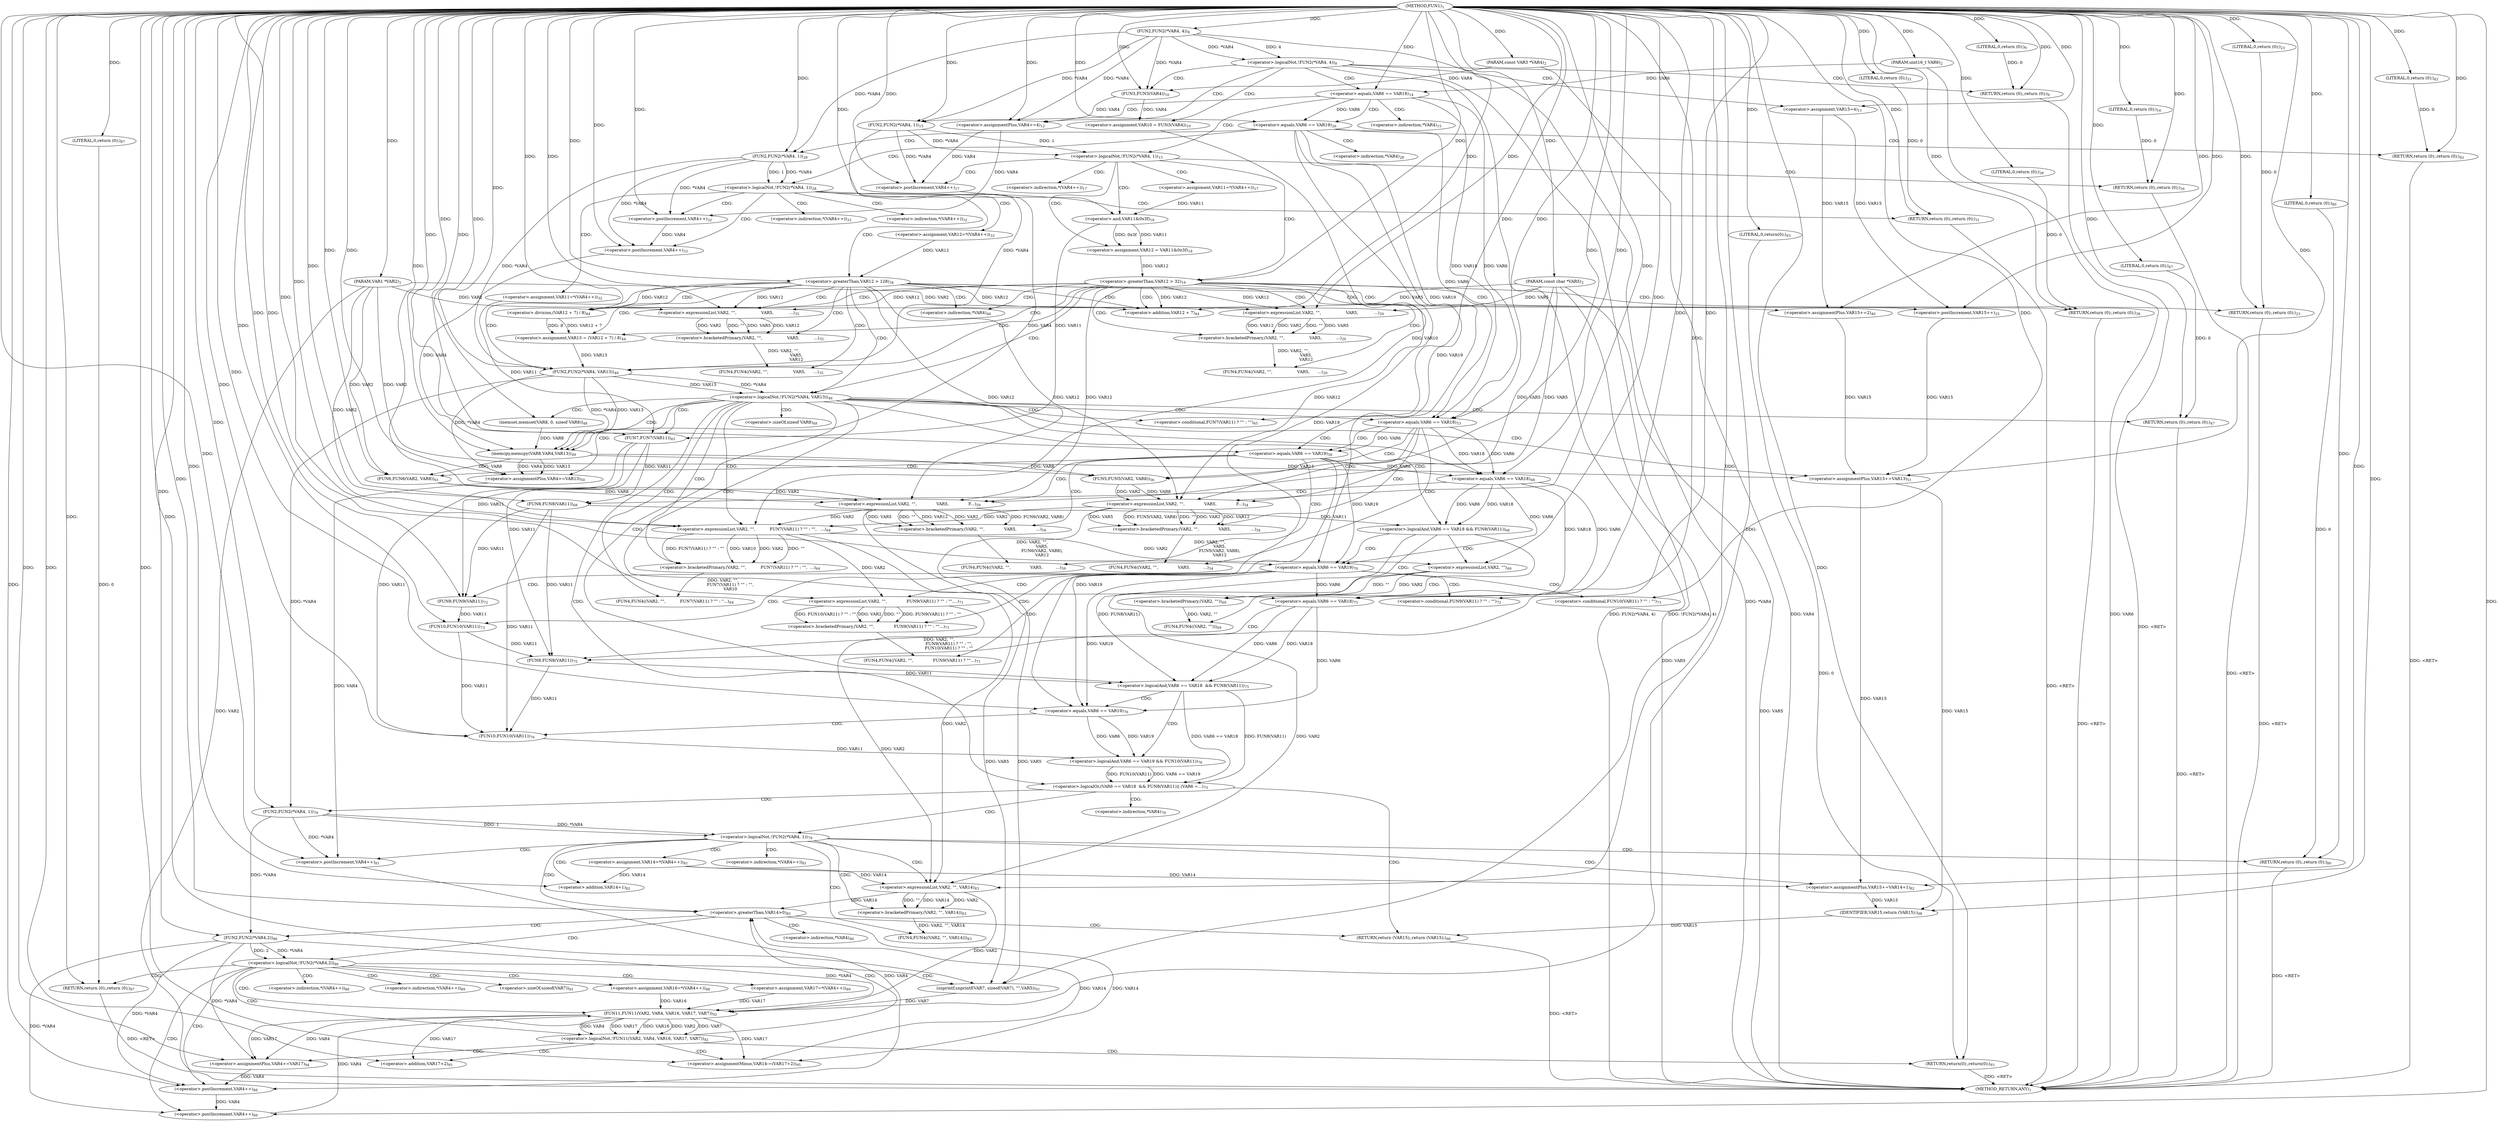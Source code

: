 digraph "FUN1" {  
"8" [label = <(METHOD,FUN1)<SUB>1</SUB>> ]
"330" [label = <(METHOD_RETURN,ANY)<SUB>1</SUB>> ]
"9" [label = <(PARAM,VAR1 *VAR2)<SUB>1</SUB>> ]
"10" [label = <(PARAM,const VAR3 *VAR4)<SUB>2</SUB>> ]
"11" [label = <(PARAM,const char *VAR5)<SUB>2</SUB>> ]
"12" [label = <(PARAM,uint16_t VAR6)<SUB>2</SUB>> ]
"33" [label = <(&lt;operator&gt;.assignment,VAR10 = FUN3(VAR4))<SUB>10</SUB>> ]
"37" [label = <(&lt;operator&gt;.assignment,VAR15=4)<SUB>11</SUB>> ]
"40" [label = <(&lt;operator&gt;.assignmentPlus,VAR4+=4)<SUB>12</SUB>> ]
"130" [label = <(&lt;operator&gt;.assignment,VAR13 = (VAR12 + 7) / 8)<SUB>44</SUB>> ]
"146" [label = <(memset,memset(VAR8, 0, sizeof VAR8))<SUB>48</SUB>> ]
"151" [label = <(memcpy,memcpy(VAR8,VAR4,VAR13))<SUB>49</SUB>> ]
"155" [label = <(&lt;operator&gt;.assignmentPlus,VAR4+=VAR13)<SUB>50</SUB>> ]
"158" [label = <(&lt;operator&gt;.assignmentPlus,VAR15+=VAR13)<SUB>51</SUB>> ]
"193" [label = <(FUN4,FUN4((VAR2, &quot;&quot;,
           FUN7(VAR11) ? &quot;&quot; : &quot;...)<SUB>64</SUB>> ]
"328" [label = <(RETURN,return (VAR15);,return (VAR15);)<SUB>98</SUB>> ]
"25" [label = <(&lt;operator&gt;.logicalNot,!FUN2(*VAR4, 4))<SUB>8</SUB>> ]
"44" [label = <(&lt;operator&gt;.equals,VAR6 == VAR18)<SUB>14</SUB>> ]
"138" [label = <(&lt;operator&gt;.logicalNot,!FUN2(*VAR4, VAR13))<SUB>46</SUB>> ]
"162" [label = <(&lt;operator&gt;.equals,VAR6 == VAR18)<SUB>53</SUB>> ]
"205" [label = <(&lt;operator&gt;.logicalAnd,VAR6 == VAR18 &amp;&amp; FUN8(VAR11))<SUB>68</SUB>> ]
"240" [label = <(&lt;operator&gt;.logicalOr,(VAR6 == VAR18  &amp;&amp; FUN8(VAR11))
| (VAR6 =...)<SUB>75</SUB>> ]
"329" [label = <(IDENTIFIER,VAR15,return (VAR15);)<SUB>98</SUB>> ]
"31" [label = <(RETURN,return (0);,return (0);)<SUB>9</SUB>> ]
"35" [label = <(FUN3,FUN3(VAR4))<SUB>10</SUB>> ]
"57" [label = <(&lt;operator&gt;.assignment,VAR11=*(VAR4++))<SUB>17</SUB>> ]
"62" [label = <(&lt;operator&gt;.assignment,VAR12 = VAR11&amp;0x3f)<SUB>18</SUB>> ]
"81" [label = <(&lt;operator&gt;.postIncrement,VAR15++)<SUB>25</SUB>> ]
"132" [label = <(&lt;operator&gt;.division,(VAR12 + 7) / 8)<SUB>44</SUB>> ]
"144" [label = <(RETURN,return (0);,return (0);)<SUB>47</SUB>> ]
"166" [label = <(FUN4,FUN4((VAR2, &quot;&quot;,
               VAR5,
          ...)<SUB>54</SUB>> ]
"194" [label = <(&lt;operator&gt;.bracketedPrimary,(VAR2, &quot;&quot;,
           FUN7(VAR11) ? &quot;&quot; : &quot;&quot;,
  ...)<SUB>64</SUB>> ]
"212" [label = <(FUN4,FUN4((VAR2, &quot;&quot;)))<SUB>69</SUB>> ]
"263" [label = <(&lt;operator&gt;.assignment,VAR14=*(VAR4++))<SUB>81</SUB>> ]
"268" [label = <(&lt;operator&gt;.assignmentPlus,VAR15+=VAR14+1)<SUB>82</SUB>> ]
"273" [label = <(FUN4,FUN4((VAR2, &quot;&quot;, VAR14)))<SUB>83</SUB>> ]
"26" [label = <(FUN2,FUN2(*VAR4, 4))<SUB>8</SUB>> ]
"32" [label = <(LITERAL,0,return (0);)<SUB>9</SUB>> ]
"49" [label = <(&lt;operator&gt;.logicalNot,!FUN2(*VAR4, 1))<SUB>15</SUB>> ]
"68" [label = <(&lt;operator&gt;.greaterThan,VAR12 &gt; 32)<SUB>19</SUB>> ]
"133" [label = <(&lt;operator&gt;.addition,VAR12 + 7)<SUB>44</SUB>> ]
"139" [label = <(FUN2,FUN2(*VAR4, VAR13))<SUB>46</SUB>> ]
"145" [label = <(LITERAL,0,return (0);)<SUB>47</SUB>> ]
"195" [label = <(&lt;operator&gt;.expressionList,VAR2, &quot;&quot;,
           FUN7(VAR11) ? &quot;&quot; : &quot;&quot;,
   ...)<SUB>64</SUB>> ]
"206" [label = <(&lt;operator&gt;.equals,VAR6 == VAR18)<SUB>68</SUB>> ]
"209" [label = <(FUN8,FUN8(VAR11))<SUB>68</SUB>> ]
"241" [label = <(&lt;operator&gt;.logicalAnd,VAR6 == VAR18  &amp;&amp; FUN8(VAR11))<SUB>75</SUB>> ]
"247" [label = <(&lt;operator&gt;.logicalAnd,VAR6 == VAR19 &amp;&amp; FUN10(VAR11))<SUB>76</SUB>> ]
"255" [label = <(&lt;operator&gt;.logicalNot,!FUN2(*VAR4, 1))<SUB>79</SUB>> ]
"280" [label = <(&lt;operator&gt;.greaterThan,VAR14&gt;0)<SUB>85</SUB>> ]
"55" [label = <(RETURN,return (0);,return (0);)<SUB>16</SUB>> ]
"64" [label = <(&lt;operator&gt;.and,VAR11&amp;0x3f)<SUB>18</SUB>> ]
"72" [label = <(FUN4,FUN4((VAR2, &quot;&quot;,
                   VAR5,
      ...)<SUB>20</SUB>> ]
"79" [label = <(RETURN,return (0);,return (0);)<SUB>23</SUB>> ]
"86" [label = <(&lt;operator&gt;.equals,VAR6 == VAR19)<SUB>26</SUB>> ]
"167" [label = <(&lt;operator&gt;.bracketedPrimary,(VAR2, &quot;&quot;,
               VAR5,
               ...)<SUB>54</SUB>> ]
"179" [label = <(&lt;operator&gt;.equals,VAR6 == VAR19)<SUB>58</SUB>> ]
"198" [label = <(&lt;operator&gt;.conditional,FUN7(VAR11) ? &quot;&quot; : &quot;&quot;)<SUB>65</SUB>> ]
"213" [label = <(&lt;operator&gt;.bracketedPrimary,(VAR2, &quot;&quot;))<SUB>69</SUB>> ]
"220" [label = <(&lt;operator&gt;.equals,VAR6 == VAR19)<SUB>70</SUB>> ]
"242" [label = <(&lt;operator&gt;.equals,VAR6 == VAR18)<SUB>75</SUB>> ]
"245" [label = <(FUN8,FUN8(VAR11))<SUB>75</SUB>> ]
"248" [label = <(&lt;operator&gt;.equals,VAR6 == VAR19)<SUB>76</SUB>> ]
"251" [label = <(FUN10,FUN10(VAR11))<SUB>76</SUB>> ]
"261" [label = <(RETURN,return (0);,return (0);)<SUB>80</SUB>> ]
"270" [label = <(&lt;operator&gt;.addition,VAR14+1)<SUB>82</SUB>> ]
"274" [label = <(&lt;operator&gt;.bracketedPrimary,(VAR2, &quot;&quot;, VAR14))<SUB>83</SUB>> ]
"293" [label = <(&lt;operator&gt;.assignment,VAR16=*(VAR4++))<SUB>88</SUB>> ]
"298" [label = <(&lt;operator&gt;.assignment,VAR17=*(VAR4++))<SUB>89</SUB>> ]
"303" [label = <(snprintf,snprintf(VAR7, sizeof(VAR7), &quot;&quot;,VAR5))<SUB>91</SUB>> ]
"320" [label = <(&lt;operator&gt;.assignmentPlus,VAR4+=VAR17)<SUB>94</SUB>> ]
"323" [label = <(&lt;operator&gt;.assignmentMinus,VAR14-=(VAR17+2))<SUB>95</SUB>> ]
"50" [label = <(FUN2,FUN2(*VAR4, 1))<SUB>15</SUB>> ]
"56" [label = <(LITERAL,0,return (0);)<SUB>16</SUB>> ]
"60" [label = <(&lt;operator&gt;.postIncrement,VAR4++)<SUB>17</SUB>> ]
"80" [label = <(LITERAL,0,return (0);)<SUB>23</SUB>> ]
"99" [label = <(&lt;operator&gt;.assignment,VAR11=*(VAR4++))<SUB>32</SUB>> ]
"104" [label = <(&lt;operator&gt;.assignment,VAR12=*(VAR4++))<SUB>33</SUB>> ]
"123" [label = <(&lt;operator&gt;.assignmentPlus,VAR15+=2)<SUB>40</SUB>> ]
"168" [label = <(&lt;operator&gt;.expressionList,VAR2, &quot;&quot;,
               VAR5,
               F...)<SUB>54</SUB>> ]
"183" [label = <(FUN4,FUN4((VAR2, &quot;&quot;,
               VAR5,
          ...)<SUB>59</SUB>> ]
"199" [label = <(FUN7,FUN7(VAR11))<SUB>65</SUB>> ]
"214" [label = <(&lt;operator&gt;.expressionList,VAR2, &quot;&quot;)<SUB>69</SUB>> ]
"224" [label = <(FUN4,FUN4((VAR2, &quot;&quot;,
               FUN9(VAR11) ? &quot;&quot;...)<SUB>71</SUB>> ]
"256" [label = <(FUN2,FUN2(*VAR4, 1))<SUB>79</SUB>> ]
"262" [label = <(LITERAL,0,return (0);)<SUB>80</SUB>> ]
"266" [label = <(&lt;operator&gt;.postIncrement,VAR4++)<SUB>81</SUB>> ]
"275" [label = <(&lt;operator&gt;.expressionList,VAR2, &quot;&quot;, VAR14)<SUB>83</SUB>> ]
"285" [label = <(&lt;operator&gt;.logicalNot,!FUN2(*VAR4,2))<SUB>86</SUB>> ]
"310" [label = <(&lt;operator&gt;.logicalNot,!FUN11(VAR2, VAR4, VAR16, VAR17, VAR7))<SUB>92</SUB>> ]
"73" [label = <(&lt;operator&gt;.bracketedPrimary,(VAR2, &quot;&quot;,
                   VAR5,
           ...)<SUB>20</SUB>> ]
"91" [label = <(&lt;operator&gt;.logicalNot,!FUN2(*VAR4, 1))<SUB>28</SUB>> ]
"110" [label = <(&lt;operator&gt;.greaterThan,VAR12 &gt; 128)<SUB>34</SUB>> ]
"128" [label = <(RETURN,return (0);,return (0);)<SUB>42</SUB>> ]
"172" [label = <(FUN5,FUN5(VAR2, VAR8))<SUB>56</SUB>> ]
"291" [label = <(RETURN,return (0);,return (0);)<SUB>87</SUB>> ]
"318" [label = <(RETURN,return(0);,return(0);)<SUB>93</SUB>> ]
"325" [label = <(&lt;operator&gt;.addition,VAR17+2)<SUB>95</SUB>> ]
"74" [label = <(&lt;operator&gt;.expressionList,VAR2, &quot;&quot;,
                   VAR5,
            ...)<SUB>20</SUB>> ]
"97" [label = <(RETURN,return (0);,return (0);)<SUB>31</SUB>> ]
"114" [label = <(FUN4,FUN4((VAR2, &quot;&quot;,
                   VAR5,
      ...)<SUB>35</SUB>> ]
"121" [label = <(RETURN,return (0);,return (0);)<SUB>38</SUB>> ]
"129" [label = <(LITERAL,0,return (0);)<SUB>42</SUB>> ]
"184" [label = <(&lt;operator&gt;.bracketedPrimary,(VAR2, &quot;&quot;,
               VAR5,
               ...)<SUB>59</SUB>> ]
"225" [label = <(&lt;operator&gt;.bracketedPrimary,(VAR2, &quot;&quot;,
               FUN9(VAR11) ? &quot;&quot; : &quot;&quot;...)<SUB>71</SUB>> ]
"286" [label = <(FUN2,FUN2(*VAR4,2))<SUB>86</SUB>> ]
"292" [label = <(LITERAL,0,return (0);)<SUB>87</SUB>> ]
"296" [label = <(&lt;operator&gt;.postIncrement,VAR4++)<SUB>88</SUB>> ]
"301" [label = <(&lt;operator&gt;.postIncrement,VAR4++)<SUB>89</SUB>> ]
"311" [label = <(FUN11,FUN11(VAR2, VAR4, VAR16, VAR17, VAR7))<SUB>92</SUB>> ]
"319" [label = <(LITERAL,0,return(0);)<SUB>93</SUB>> ]
"92" [label = <(FUN2,FUN2(*VAR4, 1))<SUB>28</SUB>> ]
"98" [label = <(LITERAL,0,return (0);)<SUB>31</SUB>> ]
"102" [label = <(&lt;operator&gt;.postIncrement,VAR4++)<SUB>32</SUB>> ]
"107" [label = <(&lt;operator&gt;.postIncrement,VAR4++)<SUB>33</SUB>> ]
"122" [label = <(LITERAL,0,return (0);)<SUB>38</SUB>> ]
"185" [label = <(&lt;operator&gt;.expressionList,VAR2, &quot;&quot;,
               VAR5,
               F...)<SUB>59</SUB>> ]
"226" [label = <(&lt;operator&gt;.expressionList,VAR2, &quot;&quot;,
               FUN9(VAR11) ? &quot;&quot; : &quot;&quot;,...)<SUB>71</SUB>> ]
"115" [label = <(&lt;operator&gt;.bracketedPrimary,(VAR2, &quot;&quot;,
                   VAR5,
           ...)<SUB>35</SUB>> ]
"189" [label = <(FUN6,FUN6(VAR2, VAR8))<SUB>61</SUB>> ]
"229" [label = <(&lt;operator&gt;.conditional,FUN9(VAR11) ? &quot;&quot; : &quot;&quot;)<SUB>72</SUB>> ]
"234" [label = <(&lt;operator&gt;.conditional,FUN10(VAR11) ? &quot;&quot; : &quot;&quot;)<SUB>73</SUB>> ]
"116" [label = <(&lt;operator&gt;.expressionList,VAR2, &quot;&quot;,
                   VAR5,
            ...)<SUB>35</SUB>> ]
"230" [label = <(FUN9,FUN9(VAR11))<SUB>72</SUB>> ]
"235" [label = <(FUN10,FUN10(VAR11))<SUB>73</SUB>> ]
"149" [label = <(&lt;operator&gt;.sizeOf,sizeof VAR8)<SUB>48</SUB>> ]
"59" [label = <(&lt;operator&gt;.indirection,*(VAR4++))<SUB>17</SUB>> ]
"140" [label = <(&lt;operator&gt;.indirection,*VAR4)<SUB>46</SUB>> ]
"265" [label = <(&lt;operator&gt;.indirection,*(VAR4++))<SUB>81</SUB>> ]
"51" [label = <(&lt;operator&gt;.indirection,*VAR4)<SUB>15</SUB>> ]
"257" [label = <(&lt;operator&gt;.indirection,*VAR4)<SUB>79</SUB>> ]
"295" [label = <(&lt;operator&gt;.indirection,*(VAR4++))<SUB>88</SUB>> ]
"300" [label = <(&lt;operator&gt;.indirection,*(VAR4++))<SUB>89</SUB>> ]
"305" [label = <(&lt;operator&gt;.sizeOf,sizeof(VAR7))<SUB>91</SUB>> ]
"101" [label = <(&lt;operator&gt;.indirection,*(VAR4++))<SUB>32</SUB>> ]
"106" [label = <(&lt;operator&gt;.indirection,*(VAR4++))<SUB>33</SUB>> ]
"287" [label = <(&lt;operator&gt;.indirection,*VAR4)<SUB>86</SUB>> ]
"93" [label = <(&lt;operator&gt;.indirection,*VAR4)<SUB>28</SUB>> ]
  "128" -> "330"  [ label = "DDG: &lt;RET&gt;"] 
  "261" -> "330"  [ label = "DDG: &lt;RET&gt;"] 
  "328" -> "330"  [ label = "DDG: &lt;RET&gt;"] 
  "79" -> "330"  [ label = "DDG: &lt;RET&gt;"] 
  "144" -> "330"  [ label = "DDG: &lt;RET&gt;"] 
  "121" -> "330"  [ label = "DDG: &lt;RET&gt;"] 
  "97" -> "330"  [ label = "DDG: &lt;RET&gt;"] 
  "31" -> "330"  [ label = "DDG: &lt;RET&gt;"] 
  "55" -> "330"  [ label = "DDG: &lt;RET&gt;"] 
  "318" -> "330"  [ label = "DDG: &lt;RET&gt;"] 
  "291" -> "330"  [ label = "DDG: &lt;RET&gt;"] 
  "9" -> "330"  [ label = "DDG: VAR2"] 
  "10" -> "330"  [ label = "DDG: VAR4"] 
  "11" -> "330"  [ label = "DDG: VAR5"] 
  "12" -> "330"  [ label = "DDG: VAR6"] 
  "26" -> "330"  [ label = "DDG: *VAR4"] 
  "25" -> "330"  [ label = "DDG: FUN2(*VAR4, 4)"] 
  "25" -> "330"  [ label = "DDG: !FUN2(*VAR4, 4)"] 
  "8" -> "9"  [ label = "DDG: "] 
  "8" -> "10"  [ label = "DDG: "] 
  "8" -> "11"  [ label = "DDG: "] 
  "8" -> "12"  [ label = "DDG: "] 
  "35" -> "33"  [ label = "DDG: VAR4"] 
  "8" -> "37"  [ label = "DDG: "] 
  "8" -> "40"  [ label = "DDG: "] 
  "132" -> "130"  [ label = "DDG: VAR12 + 7"] 
  "132" -> "130"  [ label = "DDG: 8"] 
  "151" -> "155"  [ label = "DDG: VAR13"] 
  "8" -> "155"  [ label = "DDG: "] 
  "8" -> "158"  [ label = "DDG: "] 
  "151" -> "158"  [ label = "DDG: VAR13"] 
  "329" -> "328"  [ label = "DDG: VAR15"] 
  "26" -> "40"  [ label = "DDG: *VAR4"] 
  "35" -> "40"  [ label = "DDG: VAR4"] 
  "8" -> "146"  [ label = "DDG: "] 
  "146" -> "151"  [ label = "DDG: VAR8"] 
  "8" -> "151"  [ label = "DDG: "] 
  "107" -> "151"  [ label = "DDG: VAR4"] 
  "60" -> "151"  [ label = "DDG: VAR4"] 
  "139" -> "151"  [ label = "DDG: *VAR4"] 
  "139" -> "151"  [ label = "DDG: VAR13"] 
  "139" -> "155"  [ label = "DDG: *VAR4"] 
  "151" -> "155"  [ label = "DDG: VAR4"] 
  "123" -> "158"  [ label = "DDG: VAR15"] 
  "81" -> "158"  [ label = "DDG: VAR15"] 
  "194" -> "193"  [ label = "DDG: VAR2, &quot;&quot;,
           FUN7(VAR11) ? &quot;&quot; : &quot;&quot;,
           VAR10"] 
  "268" -> "329"  [ label = "DDG: VAR15"] 
  "158" -> "329"  [ label = "DDG: VAR15"] 
  "8" -> "329"  [ label = "DDG: "] 
  "26" -> "25"  [ label = "DDG: *VAR4"] 
  "26" -> "25"  [ label = "DDG: 4"] 
  "32" -> "31"  [ label = "DDG: 0"] 
  "8" -> "31"  [ label = "DDG: "] 
  "10" -> "35"  [ label = "DDG: VAR4"] 
  "26" -> "35"  [ label = "DDG: *VAR4"] 
  "8" -> "35"  [ label = "DDG: "] 
  "12" -> "44"  [ label = "DDG: VAR6"] 
  "8" -> "44"  [ label = "DDG: "] 
  "64" -> "62"  [ label = "DDG: VAR11"] 
  "64" -> "62"  [ label = "DDG: 0x3f"] 
  "110" -> "132"  [ label = "DDG: VAR12"] 
  "68" -> "132"  [ label = "DDG: VAR12"] 
  "8" -> "132"  [ label = "DDG: "] 
  "139" -> "138"  [ label = "DDG: *VAR4"] 
  "139" -> "138"  [ label = "DDG: VAR13"] 
  "145" -> "144"  [ label = "DDG: 0"] 
  "8" -> "144"  [ label = "DDG: "] 
  "44" -> "162"  [ label = "DDG: VAR6"] 
  "86" -> "162"  [ label = "DDG: VAR6"] 
  "8" -> "162"  [ label = "DDG: "] 
  "44" -> "162"  [ label = "DDG: VAR18"] 
  "195" -> "194"  [ label = "DDG: VAR2"] 
  "195" -> "194"  [ label = "DDG: &quot;&quot;"] 
  "195" -> "194"  [ label = "DDG: FUN7(VAR11) ? &quot;&quot; : &quot;&quot;"] 
  "195" -> "194"  [ label = "DDG: VAR10"] 
  "206" -> "205"  [ label = "DDG: VAR6"] 
  "206" -> "205"  [ label = "DDG: VAR18"] 
  "209" -> "205"  [ label = "DDG: VAR11"] 
  "241" -> "240"  [ label = "DDG: VAR6 == VAR18"] 
  "241" -> "240"  [ label = "DDG: FUN8(VAR11)"] 
  "247" -> "240"  [ label = "DDG: VAR6 == VAR19"] 
  "247" -> "240"  [ label = "DDG: FUN10(VAR11)"] 
  "263" -> "268"  [ label = "DDG: VAR14"] 
  "8" -> "268"  [ label = "DDG: "] 
  "8" -> "26"  [ label = "DDG: "] 
  "8" -> "32"  [ label = "DDG: "] 
  "37" -> "81"  [ label = "DDG: VAR15"] 
  "8" -> "81"  [ label = "DDG: "] 
  "110" -> "133"  [ label = "DDG: VAR12"] 
  "68" -> "133"  [ label = "DDG: VAR12"] 
  "8" -> "133"  [ label = "DDG: "] 
  "92" -> "139"  [ label = "DDG: *VAR4"] 
  "50" -> "139"  [ label = "DDG: *VAR4"] 
  "130" -> "139"  [ label = "DDG: VAR13"] 
  "8" -> "139"  [ label = "DDG: "] 
  "8" -> "145"  [ label = "DDG: "] 
  "167" -> "166"  [ label = "DDG: VAR2, &quot;&quot;,
               VAR5,
               FUN5(VAR2, VAR8),
               VAR12"] 
  "9" -> "195"  [ label = "DDG: VAR2"] 
  "185" -> "195"  [ label = "DDG: VAR2"] 
  "168" -> "195"  [ label = "DDG: VAR2"] 
  "8" -> "195"  [ label = "DDG: "] 
  "33" -> "195"  [ label = "DDG: VAR10"] 
  "162" -> "206"  [ label = "DDG: VAR6"] 
  "179" -> "206"  [ label = "DDG: VAR6"] 
  "8" -> "206"  [ label = "DDG: "] 
  "162" -> "206"  [ label = "DDG: VAR18"] 
  "199" -> "209"  [ label = "DDG: VAR11"] 
  "8" -> "209"  [ label = "DDG: "] 
  "213" -> "212"  [ label = "DDG: VAR2, &quot;&quot;"] 
  "242" -> "241"  [ label = "DDG: VAR6"] 
  "242" -> "241"  [ label = "DDG: VAR18"] 
  "205" -> "241"  [ label = "DDG: FUN8(VAR11)"] 
  "245" -> "241"  [ label = "DDG: VAR11"] 
  "248" -> "247"  [ label = "DDG: VAR6"] 
  "248" -> "247"  [ label = "DDG: VAR19"] 
  "251" -> "247"  [ label = "DDG: VAR11"] 
  "158" -> "268"  [ label = "DDG: VAR15"] 
  "274" -> "273"  [ label = "DDG: VAR2, &quot;&quot;, VAR14"] 
  "50" -> "49"  [ label = "DDG: *VAR4"] 
  "50" -> "49"  [ label = "DDG: 1"] 
  "56" -> "55"  [ label = "DDG: 0"] 
  "8" -> "55"  [ label = "DDG: "] 
  "57" -> "64"  [ label = "DDG: VAR11"] 
  "8" -> "64"  [ label = "DDG: "] 
  "62" -> "68"  [ label = "DDG: VAR12"] 
  "8" -> "68"  [ label = "DDG: "] 
  "80" -> "79"  [ label = "DDG: 0"] 
  "8" -> "79"  [ label = "DDG: "] 
  "168" -> "167"  [ label = "DDG: &quot;&quot;"] 
  "168" -> "167"  [ label = "DDG: VAR2"] 
  "168" -> "167"  [ label = "DDG: VAR12"] 
  "168" -> "167"  [ label = "DDG: VAR5"] 
  "168" -> "167"  [ label = "DDG: FUN5(VAR2, VAR8)"] 
  "8" -> "198"  [ label = "DDG: "] 
  "214" -> "213"  [ label = "DDG: VAR2"] 
  "214" -> "213"  [ label = "DDG: &quot;&quot;"] 
  "206" -> "242"  [ label = "DDG: VAR6"] 
  "220" -> "242"  [ label = "DDG: VAR6"] 
  "8" -> "242"  [ label = "DDG: "] 
  "206" -> "242"  [ label = "DDG: VAR18"] 
  "199" -> "245"  [ label = "DDG: VAR11"] 
  "209" -> "245"  [ label = "DDG: VAR11"] 
  "235" -> "245"  [ label = "DDG: VAR11"] 
  "8" -> "245"  [ label = "DDG: "] 
  "242" -> "248"  [ label = "DDG: VAR6"] 
  "8" -> "248"  [ label = "DDG: "] 
  "86" -> "248"  [ label = "DDG: VAR19"] 
  "179" -> "248"  [ label = "DDG: VAR19"] 
  "220" -> "248"  [ label = "DDG: VAR19"] 
  "199" -> "251"  [ label = "DDG: VAR11"] 
  "209" -> "251"  [ label = "DDG: VAR11"] 
  "235" -> "251"  [ label = "DDG: VAR11"] 
  "245" -> "251"  [ label = "DDG: VAR11"] 
  "8" -> "251"  [ label = "DDG: "] 
  "256" -> "255"  [ label = "DDG: *VAR4"] 
  "256" -> "255"  [ label = "DDG: 1"] 
  "262" -> "261"  [ label = "DDG: 0"] 
  "8" -> "261"  [ label = "DDG: "] 
  "263" -> "270"  [ label = "DDG: VAR14"] 
  "8" -> "270"  [ label = "DDG: "] 
  "275" -> "274"  [ label = "DDG: VAR2"] 
  "275" -> "274"  [ label = "DDG: &quot;&quot;"] 
  "275" -> "274"  [ label = "DDG: VAR14"] 
  "275" -> "280"  [ label = "DDG: VAR14"] 
  "323" -> "280"  [ label = "DDG: VAR14"] 
  "8" -> "280"  [ label = "DDG: "] 
  "311" -> "320"  [ label = "DDG: VAR17"] 
  "8" -> "320"  [ label = "DDG: "] 
  "8" -> "323"  [ label = "DDG: "] 
  "311" -> "323"  [ label = "DDG: VAR17"] 
  "26" -> "50"  [ label = "DDG: *VAR4"] 
  "8" -> "50"  [ label = "DDG: "] 
  "8" -> "56"  [ label = "DDG: "] 
  "40" -> "60"  [ label = "DDG: VAR4"] 
  "50" -> "60"  [ label = "DDG: *VAR4"] 
  "8" -> "60"  [ label = "DDG: "] 
  "73" -> "72"  [ label = "DDG: VAR2, &quot;&quot;,
                   VAR5,
                   VAR12"] 
  "8" -> "80"  [ label = "DDG: "] 
  "44" -> "86"  [ label = "DDG: VAR6"] 
  "8" -> "86"  [ label = "DDG: "] 
  "8" -> "123"  [ label = "DDG: "] 
  "172" -> "168"  [ label = "DDG: VAR2"] 
  "8" -> "168"  [ label = "DDG: "] 
  "11" -> "168"  [ label = "DDG: VAR5"] 
  "172" -> "168"  [ label = "DDG: VAR8"] 
  "110" -> "168"  [ label = "DDG: VAR12"] 
  "68" -> "168"  [ label = "DDG: VAR12"] 
  "162" -> "179"  [ label = "DDG: VAR6"] 
  "8" -> "179"  [ label = "DDG: "] 
  "86" -> "179"  [ label = "DDG: VAR19"] 
  "99" -> "199"  [ label = "DDG: VAR11"] 
  "64" -> "199"  [ label = "DDG: VAR11"] 
  "8" -> "199"  [ label = "DDG: "] 
  "195" -> "214"  [ label = "DDG: VAR2"] 
  "8" -> "214"  [ label = "DDG: "] 
  "206" -> "220"  [ label = "DDG: VAR6"] 
  "8" -> "220"  [ label = "DDG: "] 
  "86" -> "220"  [ label = "DDG: VAR19"] 
  "179" -> "220"  [ label = "DDG: VAR19"] 
  "139" -> "256"  [ label = "DDG: *VAR4"] 
  "8" -> "256"  [ label = "DDG: "] 
  "8" -> "262"  [ label = "DDG: "] 
  "155" -> "266"  [ label = "DDG: VAR4"] 
  "256" -> "266"  [ label = "DDG: *VAR4"] 
  "8" -> "266"  [ label = "DDG: "] 
  "195" -> "275"  [ label = "DDG: VAR2"] 
  "226" -> "275"  [ label = "DDG: VAR2"] 
  "214" -> "275"  [ label = "DDG: VAR2"] 
  "8" -> "275"  [ label = "DDG: "] 
  "263" -> "275"  [ label = "DDG: VAR14"] 
  "8" -> "303"  [ label = "DDG: "] 
  "11" -> "303"  [ label = "DDG: VAR5"] 
  "185" -> "303"  [ label = "DDG: VAR5"] 
  "168" -> "303"  [ label = "DDG: VAR5"] 
  "286" -> "320"  [ label = "DDG: *VAR4"] 
  "311" -> "320"  [ label = "DDG: VAR4"] 
  "280" -> "323"  [ label = "DDG: VAR14"] 
  "74" -> "73"  [ label = "DDG: VAR2"] 
  "74" -> "73"  [ label = "DDG: &quot;&quot;"] 
  "74" -> "73"  [ label = "DDG: VAR5"] 
  "74" -> "73"  [ label = "DDG: VAR12"] 
  "37" -> "123"  [ label = "DDG: VAR15"] 
  "129" -> "128"  [ label = "DDG: 0"] 
  "8" -> "128"  [ label = "DDG: "] 
  "9" -> "172"  [ label = "DDG: VAR2"] 
  "8" -> "172"  [ label = "DDG: "] 
  "151" -> "172"  [ label = "DDG: VAR8"] 
  "184" -> "183"  [ label = "DDG: VAR2, &quot;&quot;,
               VAR5,
               FUN6(VAR2, VAR8),
               VAR12"] 
  "225" -> "224"  [ label = "DDG: VAR2, &quot;&quot;,
               FUN9(VAR11) ? &quot;&quot; : &quot;&quot;,
               FUN10(VAR11) ? &quot;&quot; : &quot;&quot;"] 
  "286" -> "285"  [ label = "DDG: *VAR4"] 
  "286" -> "285"  [ label = "DDG: 2"] 
  "292" -> "291"  [ label = "DDG: 0"] 
  "8" -> "291"  [ label = "DDG: "] 
  "311" -> "310"  [ label = "DDG: VAR2"] 
  "311" -> "310"  [ label = "DDG: VAR7"] 
  "311" -> "310"  [ label = "DDG: VAR4"] 
  "311" -> "310"  [ label = "DDG: VAR17"] 
  "311" -> "310"  [ label = "DDG: VAR16"] 
  "319" -> "318"  [ label = "DDG: 0"] 
  "8" -> "318"  [ label = "DDG: "] 
  "8" -> "325"  [ label = "DDG: "] 
  "311" -> "325"  [ label = "DDG: VAR17"] 
  "9" -> "74"  [ label = "DDG: VAR2"] 
  "8" -> "74"  [ label = "DDG: "] 
  "11" -> "74"  [ label = "DDG: VAR5"] 
  "68" -> "74"  [ label = "DDG: VAR12"] 
  "92" -> "91"  [ label = "DDG: *VAR4"] 
  "92" -> "91"  [ label = "DDG: 1"] 
  "98" -> "97"  [ label = "DDG: 0"] 
  "8" -> "97"  [ label = "DDG: "] 
  "104" -> "110"  [ label = "DDG: VAR12"] 
  "8" -> "110"  [ label = "DDG: "] 
  "122" -> "121"  [ label = "DDG: 0"] 
  "8" -> "121"  [ label = "DDG: "] 
  "8" -> "129"  [ label = "DDG: "] 
  "185" -> "184"  [ label = "DDG: VAR12"] 
  "185" -> "184"  [ label = "DDG: VAR2"] 
  "185" -> "184"  [ label = "DDG: FUN6(VAR2, VAR8)"] 
  "185" -> "184"  [ label = "DDG: VAR5"] 
  "185" -> "184"  [ label = "DDG: &quot;&quot;"] 
  "226" -> "225"  [ label = "DDG: VAR2"] 
  "226" -> "225"  [ label = "DDG: &quot;&quot;"] 
  "226" -> "225"  [ label = "DDG: FUN9(VAR11) ? &quot;&quot; : &quot;&quot;"] 
  "226" -> "225"  [ label = "DDG: FUN10(VAR11) ? &quot;&quot; : &quot;&quot;"] 
  "256" -> "286"  [ label = "DDG: *VAR4"] 
  "8" -> "286"  [ label = "DDG: "] 
  "8" -> "292"  [ label = "DDG: "] 
  "266" -> "296"  [ label = "DDG: VAR4"] 
  "286" -> "296"  [ label = "DDG: *VAR4"] 
  "320" -> "296"  [ label = "DDG: VAR4"] 
  "8" -> "296"  [ label = "DDG: "] 
  "286" -> "301"  [ label = "DDG: *VAR4"] 
  "296" -> "301"  [ label = "DDG: VAR4"] 
  "8" -> "301"  [ label = "DDG: "] 
  "275" -> "311"  [ label = "DDG: VAR2"] 
  "8" -> "311"  [ label = "DDG: "] 
  "286" -> "311"  [ label = "DDG: *VAR4"] 
  "301" -> "311"  [ label = "DDG: VAR4"] 
  "293" -> "311"  [ label = "DDG: VAR16"] 
  "298" -> "311"  [ label = "DDG: VAR17"] 
  "303" -> "311"  [ label = "DDG: VAR7"] 
  "8" -> "319"  [ label = "DDG: "] 
  "26" -> "92"  [ label = "DDG: *VAR4"] 
  "8" -> "92"  [ label = "DDG: "] 
  "8" -> "98"  [ label = "DDG: "] 
  "40" -> "102"  [ label = "DDG: VAR4"] 
  "92" -> "102"  [ label = "DDG: *VAR4"] 
  "8" -> "102"  [ label = "DDG: "] 
  "92" -> "107"  [ label = "DDG: *VAR4"] 
  "102" -> "107"  [ label = "DDG: VAR4"] 
  "8" -> "107"  [ label = "DDG: "] 
  "115" -> "114"  [ label = "DDG: VAR2, &quot;&quot;,
                   VAR5,
                   VAR12"] 
  "8" -> "122"  [ label = "DDG: "] 
  "189" -> "185"  [ label = "DDG: VAR2"] 
  "8" -> "185"  [ label = "DDG: "] 
  "11" -> "185"  [ label = "DDG: VAR5"] 
  "189" -> "185"  [ label = "DDG: VAR8"] 
  "110" -> "185"  [ label = "DDG: VAR12"] 
  "68" -> "185"  [ label = "DDG: VAR12"] 
  "195" -> "226"  [ label = "DDG: VAR2"] 
  "8" -> "226"  [ label = "DDG: "] 
  "116" -> "115"  [ label = "DDG: VAR2"] 
  "116" -> "115"  [ label = "DDG: &quot;&quot;"] 
  "116" -> "115"  [ label = "DDG: VAR5"] 
  "116" -> "115"  [ label = "DDG: VAR12"] 
  "9" -> "189"  [ label = "DDG: VAR2"] 
  "8" -> "189"  [ label = "DDG: "] 
  "151" -> "189"  [ label = "DDG: VAR8"] 
  "8" -> "229"  [ label = "DDG: "] 
  "8" -> "234"  [ label = "DDG: "] 
  "9" -> "116"  [ label = "DDG: VAR2"] 
  "8" -> "116"  [ label = "DDG: "] 
  "11" -> "116"  [ label = "DDG: VAR5"] 
  "110" -> "116"  [ label = "DDG: VAR12"] 
  "199" -> "230"  [ label = "DDG: VAR11"] 
  "209" -> "230"  [ label = "DDG: VAR11"] 
  "8" -> "230"  [ label = "DDG: "] 
  "230" -> "235"  [ label = "DDG: VAR11"] 
  "8" -> "235"  [ label = "DDG: "] 
  "25" -> "40"  [ label = "CDG: "] 
  "25" -> "37"  [ label = "CDG: "] 
  "25" -> "44"  [ label = "CDG: "] 
  "25" -> "35"  [ label = "CDG: "] 
  "25" -> "33"  [ label = "CDG: "] 
  "25" -> "31"  [ label = "CDG: "] 
  "44" -> "50"  [ label = "CDG: "] 
  "44" -> "86"  [ label = "CDG: "] 
  "44" -> "49"  [ label = "CDG: "] 
  "44" -> "51"  [ label = "CDG: "] 
  "138" -> "146"  [ label = "CDG: "] 
  "138" -> "240"  [ label = "CDG: "] 
  "138" -> "162"  [ label = "CDG: "] 
  "138" -> "206"  [ label = "CDG: "] 
  "138" -> "195"  [ label = "CDG: "] 
  "138" -> "242"  [ label = "CDG: "] 
  "138" -> "194"  [ label = "CDG: "] 
  "138" -> "158"  [ label = "CDG: "] 
  "138" -> "199"  [ label = "CDG: "] 
  "138" -> "241"  [ label = "CDG: "] 
  "138" -> "149"  [ label = "CDG: "] 
  "138" -> "151"  [ label = "CDG: "] 
  "138" -> "198"  [ label = "CDG: "] 
  "138" -> "144"  [ label = "CDG: "] 
  "138" -> "155"  [ label = "CDG: "] 
  "138" -> "205"  [ label = "CDG: "] 
  "138" -> "193"  [ label = "CDG: "] 
  "162" -> "167"  [ label = "CDG: "] 
  "162" -> "168"  [ label = "CDG: "] 
  "162" -> "172"  [ label = "CDG: "] 
  "162" -> "179"  [ label = "CDG: "] 
  "162" -> "166"  [ label = "CDG: "] 
  "205" -> "214"  [ label = "CDG: "] 
  "205" -> "213"  [ label = "CDG: "] 
  "205" -> "212"  [ label = "CDG: "] 
  "205" -> "220"  [ label = "CDG: "] 
  "240" -> "256"  [ label = "CDG: "] 
  "240" -> "328"  [ label = "CDG: "] 
  "240" -> "257"  [ label = "CDG: "] 
  "240" -> "255"  [ label = "CDG: "] 
  "206" -> "209"  [ label = "CDG: "] 
  "241" -> "247"  [ label = "CDG: "] 
  "241" -> "248"  [ label = "CDG: "] 
  "49" -> "68"  [ label = "CDG: "] 
  "49" -> "60"  [ label = "CDG: "] 
  "49" -> "59"  [ label = "CDG: "] 
  "49" -> "55"  [ label = "CDG: "] 
  "49" -> "64"  [ label = "CDG: "] 
  "49" -> "57"  [ label = "CDG: "] 
  "49" -> "62"  [ label = "CDG: "] 
  "68" -> "74"  [ label = "CDG: "] 
  "68" -> "138"  [ label = "CDG: "] 
  "68" -> "72"  [ label = "CDG: "] 
  "68" -> "140"  [ label = "CDG: "] 
  "68" -> "133"  [ label = "CDG: "] 
  "68" -> "73"  [ label = "CDG: "] 
  "68" -> "81"  [ label = "CDG: "] 
  "68" -> "132"  [ label = "CDG: "] 
  "68" -> "79"  [ label = "CDG: "] 
  "68" -> "130"  [ label = "CDG: "] 
  "68" -> "139"  [ label = "CDG: "] 
  "242" -> "245"  [ label = "CDG: "] 
  "248" -> "251"  [ label = "CDG: "] 
  "255" -> "268"  [ label = "CDG: "] 
  "255" -> "274"  [ label = "CDG: "] 
  "255" -> "273"  [ label = "CDG: "] 
  "255" -> "261"  [ label = "CDG: "] 
  "255" -> "275"  [ label = "CDG: "] 
  "255" -> "280"  [ label = "CDG: "] 
  "255" -> "265"  [ label = "CDG: "] 
  "255" -> "270"  [ label = "CDG: "] 
  "255" -> "263"  [ label = "CDG: "] 
  "255" -> "266"  [ label = "CDG: "] 
  "280" -> "328"  [ label = "CDG: "] 
  "280" -> "285"  [ label = "CDG: "] 
  "280" -> "286"  [ label = "CDG: "] 
  "280" -> "287"  [ label = "CDG: "] 
  "86" -> "128"  [ label = "CDG: "] 
  "86" -> "93"  [ label = "CDG: "] 
  "86" -> "92"  [ label = "CDG: "] 
  "86" -> "91"  [ label = "CDG: "] 
  "179" -> "184"  [ label = "CDG: "] 
  "179" -> "185"  [ label = "CDG: "] 
  "179" -> "189"  [ label = "CDG: "] 
  "179" -> "183"  [ label = "CDG: "] 
  "220" -> "230"  [ label = "CDG: "] 
  "220" -> "226"  [ label = "CDG: "] 
  "220" -> "224"  [ label = "CDG: "] 
  "220" -> "229"  [ label = "CDG: "] 
  "220" -> "225"  [ label = "CDG: "] 
  "220" -> "235"  [ label = "CDG: "] 
  "220" -> "234"  [ label = "CDG: "] 
  "285" -> "298"  [ label = "CDG: "] 
  "285" -> "300"  [ label = "CDG: "] 
  "285" -> "296"  [ label = "CDG: "] 
  "285" -> "311"  [ label = "CDG: "] 
  "285" -> "310"  [ label = "CDG: "] 
  "285" -> "305"  [ label = "CDG: "] 
  "285" -> "291"  [ label = "CDG: "] 
  "285" -> "301"  [ label = "CDG: "] 
  "285" -> "293"  [ label = "CDG: "] 
  "285" -> "295"  [ label = "CDG: "] 
  "285" -> "303"  [ label = "CDG: "] 
  "310" -> "323"  [ label = "CDG: "] 
  "310" -> "320"  [ label = "CDG: "] 
  "310" -> "325"  [ label = "CDG: "] 
  "310" -> "318"  [ label = "CDG: "] 
  "310" -> "280"  [ label = "CDG: "] 
  "91" -> "102"  [ label = "CDG: "] 
  "91" -> "104"  [ label = "CDG: "] 
  "91" -> "107"  [ label = "CDG: "] 
  "91" -> "97"  [ label = "CDG: "] 
  "91" -> "101"  [ label = "CDG: "] 
  "91" -> "99"  [ label = "CDG: "] 
  "91" -> "106"  [ label = "CDG: "] 
  "91" -> "110"  [ label = "CDG: "] 
  "110" -> "114"  [ label = "CDG: "] 
  "110" -> "138"  [ label = "CDG: "] 
  "110" -> "116"  [ label = "CDG: "] 
  "110" -> "123"  [ label = "CDG: "] 
  "110" -> "140"  [ label = "CDG: "] 
  "110" -> "133"  [ label = "CDG: "] 
  "110" -> "115"  [ label = "CDG: "] 
  "110" -> "132"  [ label = "CDG: "] 
  "110" -> "121"  [ label = "CDG: "] 
  "110" -> "130"  [ label = "CDG: "] 
  "110" -> "139"  [ label = "CDG: "] 
}
